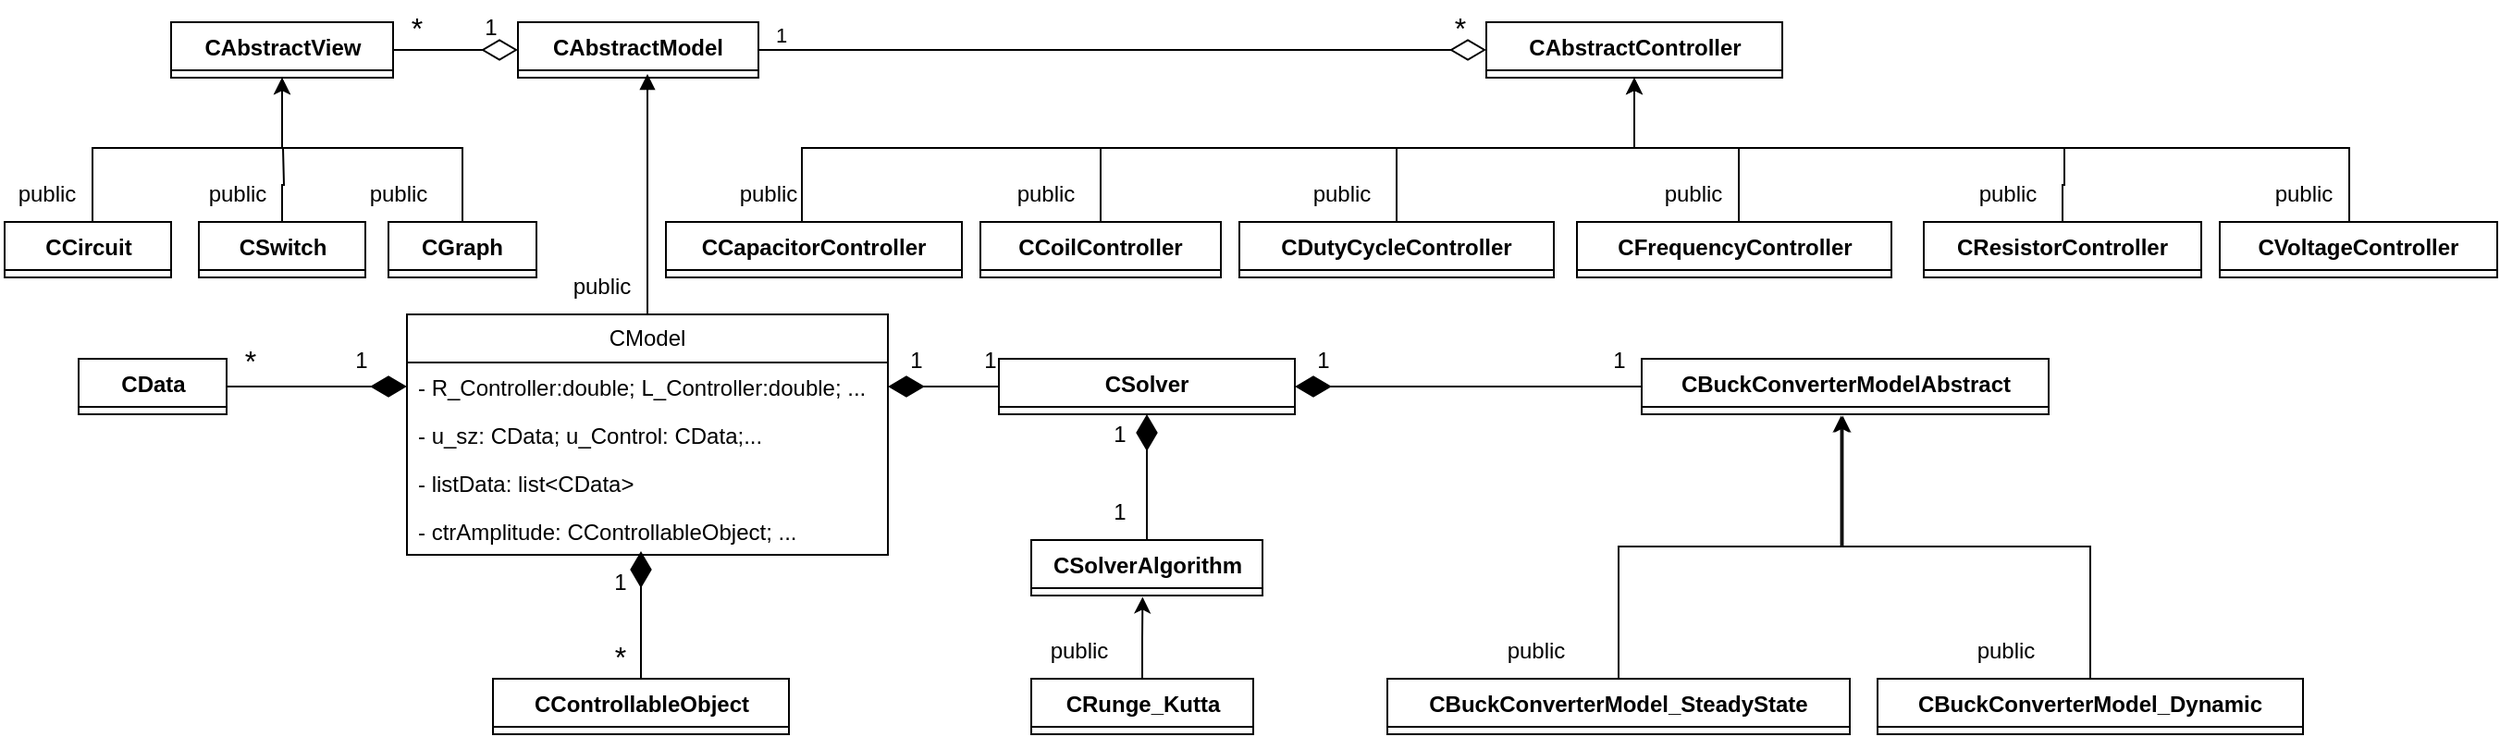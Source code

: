 <mxfile version="24.1.0" type="device">
  <diagram name="Seite-1" id="x7xaTLpDp9RIsgCEgzWm">
    <mxGraphModel dx="1863" dy="606" grid="1" gridSize="10" guides="1" tooltips="1" connect="1" arrows="1" fold="1" page="1" pageScale="1" pageWidth="827" pageHeight="1169" math="0" shadow="0">
      <root>
        <mxCell id="0" />
        <mxCell id="1" parent="0" />
        <mxCell id="cVY7poUVNcURtBA7xtOL-1" value="CAbstractController" style="swimlane;fontStyle=1;align=center;verticalAlign=top;childLayout=stackLayout;horizontal=1;startSize=26;horizontalStack=0;resizeParent=1;resizeParentMax=0;resizeLast=0;collapsible=1;marginBottom=0;whiteSpace=wrap;html=1;" parent="1" vertex="1" collapsed="1">
          <mxGeometry x="653.5" y="522" width="160" height="30" as="geometry">
            <mxRectangle x="850" y="498" width="160" height="86" as="alternateBounds" />
          </mxGeometry>
        </mxCell>
        <mxCell id="cVY7poUVNcURtBA7xtOL-2" value="#&amp;nbsp;" style="text;strokeColor=none;fillColor=none;align=left;verticalAlign=top;spacingLeft=4;spacingRight=4;overflow=hidden;rotatable=0;points=[[0,0.5],[1,0.5]];portConstraint=eastwest;whiteSpace=wrap;html=1;" parent="cVY7poUVNcURtBA7xtOL-1" vertex="1">
          <mxGeometry y="26" width="160" height="26" as="geometry" />
        </mxCell>
        <mxCell id="cVY7poUVNcURtBA7xtOL-3" value="" style="line;strokeWidth=1;fillColor=none;align=left;verticalAlign=middle;spacingTop=-1;spacingLeft=3;spacingRight=3;rotatable=0;labelPosition=right;points=[];portConstraint=eastwest;strokeColor=inherit;" parent="cVY7poUVNcURtBA7xtOL-1" vertex="1">
          <mxGeometry y="52" width="160" height="8" as="geometry" />
        </mxCell>
        <mxCell id="cVY7poUVNcURtBA7xtOL-4" value="+ method(type): type" style="text;strokeColor=none;fillColor=none;align=left;verticalAlign=top;spacingLeft=4;spacingRight=4;overflow=hidden;rotatable=0;points=[[0,0.5],[1,0.5]];portConstraint=eastwest;whiteSpace=wrap;html=1;" parent="cVY7poUVNcURtBA7xtOL-1" vertex="1">
          <mxGeometry y="60" width="160" height="26" as="geometry" />
        </mxCell>
        <mxCell id="cVY7poUVNcURtBA7xtOL-5" value="CAbstractModel" style="swimlane;fontStyle=1;align=center;verticalAlign=top;childLayout=stackLayout;horizontal=1;startSize=26;horizontalStack=0;resizeParent=1;resizeParentMax=0;resizeLast=0;collapsible=1;marginBottom=0;whiteSpace=wrap;html=1;" parent="1" vertex="1" collapsed="1">
          <mxGeometry x="130" y="522" width="130" height="30" as="geometry">
            <mxRectangle x="120" y="498" width="160" height="86" as="alternateBounds" />
          </mxGeometry>
        </mxCell>
        <mxCell id="cVY7poUVNcURtBA7xtOL-6" value="+ field: type" style="text;strokeColor=none;fillColor=none;align=left;verticalAlign=top;spacingLeft=4;spacingRight=4;overflow=hidden;rotatable=0;points=[[0,0.5],[1,0.5]];portConstraint=eastwest;whiteSpace=wrap;html=1;" parent="cVY7poUVNcURtBA7xtOL-5" vertex="1">
          <mxGeometry y="26" width="160" height="26" as="geometry" />
        </mxCell>
        <mxCell id="cVY7poUVNcURtBA7xtOL-7" value="" style="line;strokeWidth=1;fillColor=none;align=left;verticalAlign=middle;spacingTop=-1;spacingLeft=3;spacingRight=3;rotatable=0;labelPosition=right;points=[];portConstraint=eastwest;strokeColor=inherit;" parent="cVY7poUVNcURtBA7xtOL-5" vertex="1">
          <mxGeometry y="52" width="160" height="8" as="geometry" />
        </mxCell>
        <mxCell id="cVY7poUVNcURtBA7xtOL-8" value="+ method(type): type" style="text;strokeColor=none;fillColor=none;align=left;verticalAlign=top;spacingLeft=4;spacingRight=4;overflow=hidden;rotatable=0;points=[[0,0.5],[1,0.5]];portConstraint=eastwest;whiteSpace=wrap;html=1;" parent="cVY7poUVNcURtBA7xtOL-5" vertex="1">
          <mxGeometry y="60" width="160" height="26" as="geometry" />
        </mxCell>
        <mxCell id="cVY7poUVNcURtBA7xtOL-177" style="edgeStyle=orthogonalEdgeStyle;rounded=0;orthogonalLoop=1;jettySize=auto;html=1;entryX=0;entryY=0.5;entryDx=0;entryDy=0;endArrow=diamondThin;endFill=0;endSize=17;" parent="1" source="cVY7poUVNcURtBA7xtOL-9" target="cVY7poUVNcURtBA7xtOL-6" edge="1">
          <mxGeometry relative="1" as="geometry" />
        </mxCell>
        <mxCell id="cVY7poUVNcURtBA7xtOL-9" value="CAbstractView" style="swimlane;fontStyle=1;align=center;verticalAlign=top;childLayout=stackLayout;horizontal=1;startSize=26;horizontalStack=0;resizeParent=1;resizeParentMax=0;resizeLast=0;collapsible=1;marginBottom=0;whiteSpace=wrap;html=1;" parent="1" vertex="1" collapsed="1">
          <mxGeometry x="-57.5" y="522" width="120" height="30" as="geometry">
            <mxRectangle x="-373" y="480" width="160" height="298" as="alternateBounds" />
          </mxGeometry>
        </mxCell>
        <mxCell id="cVY7poUVNcURtBA7xtOL-10" value="# org: CPoint&lt;br&gt;# act: CPoint&lt;br&gt;# hotWidth: int&lt;br&gt;# hotHeight: int&lt;br&gt;# minPx: int&lt;br&gt;# maxPx: int&lt;br&gt;#&amp;nbsp;ptrModel&lt;br&gt;&lt;br&gt;" style="text;strokeColor=none;fillColor=none;align=left;verticalAlign=top;spacingLeft=4;spacingRight=4;overflow=hidden;rotatable=0;points=[[0,0.5],[1,0.5]];portConstraint=eastwest;whiteSpace=wrap;html=1;" parent="cVY7poUVNcURtBA7xtOL-9" vertex="1">
          <mxGeometry y="26" width="160" height="154" as="geometry" />
        </mxCell>
        <mxCell id="cVY7poUVNcURtBA7xtOL-11" value="" style="line;strokeWidth=1;fillColor=none;align=left;verticalAlign=middle;spacingTop=-1;spacingLeft=3;spacingRight=3;rotatable=0;labelPosition=right;points=[];portConstraint=eastwest;strokeColor=inherit;" parent="cVY7poUVNcURtBA7xtOL-9" vertex="1">
          <mxGeometry y="180" width="160" height="8" as="geometry" />
        </mxCell>
        <mxCell id="cVY7poUVNcURtBA7xtOL-12" value="+ method(type): type" style="text;strokeColor=none;fillColor=none;align=left;verticalAlign=top;spacingLeft=4;spacingRight=4;overflow=hidden;rotatable=0;points=[[0,0.5],[1,0.5]];portConstraint=eastwest;whiteSpace=wrap;html=1;" parent="cVY7poUVNcURtBA7xtOL-9" vertex="1">
          <mxGeometry y="188" width="160" height="110" as="geometry" />
        </mxCell>
        <mxCell id="cVY7poUVNcURtBA7xtOL-22" style="edgeStyle=orthogonalEdgeStyle;rounded=0;orthogonalLoop=1;jettySize=auto;html=1;entryX=0;entryY=0.5;entryDx=0;entryDy=0;endSize=17;endArrow=diamondThin;endFill=0;" parent="1" source="cVY7poUVNcURtBA7xtOL-6" target="cVY7poUVNcURtBA7xtOL-2" edge="1">
          <mxGeometry relative="1" as="geometry" />
        </mxCell>
        <mxCell id="cVY7poUVNcURtBA7xtOL-26" value="1" style="edgeLabel;html=1;align=center;verticalAlign=middle;resizable=0;points=[];" parent="1" vertex="1" connectable="0">
          <mxGeometry x="99.998" y="510" as="geometry">
            <mxPoint x="172" y="19" as="offset" />
          </mxGeometry>
        </mxCell>
        <mxCell id="cVY7poUVNcURtBA7xtOL-33" style="edgeStyle=orthogonalEdgeStyle;rounded=0;orthogonalLoop=1;jettySize=auto;html=1;endArrow=block;endFill=1;" parent="1" edge="1">
          <mxGeometry relative="1" as="geometry">
            <mxPoint x="200" y="680" as="sourcePoint" />
            <mxPoint x="200" y="550" as="targetPoint" />
          </mxGeometry>
        </mxCell>
        <mxCell id="cVY7poUVNcURtBA7xtOL-170" style="edgeStyle=orthogonalEdgeStyle;rounded=0;orthogonalLoop=1;jettySize=auto;html=1;entryX=0.5;entryY=1;entryDx=0;entryDy=0;" parent="1" source="cVY7poUVNcURtBA7xtOL-36" target="cVY7poUVNcURtBA7xtOL-1" edge="1">
          <mxGeometry relative="1" as="geometry">
            <Array as="points">
              <mxPoint x="283.5" y="590" />
              <mxPoint x="733.5" y="590" />
            </Array>
          </mxGeometry>
        </mxCell>
        <mxCell id="cVY7poUVNcURtBA7xtOL-36" value="CCapacitorController" style="swimlane;fontStyle=1;align=center;verticalAlign=top;childLayout=stackLayout;horizontal=1;startSize=26;horizontalStack=0;resizeParent=1;resizeParentMax=0;resizeLast=0;collapsible=1;marginBottom=0;whiteSpace=wrap;html=1;" parent="1" vertex="1" collapsed="1">
          <mxGeometry x="210" y="630" width="160" height="30" as="geometry">
            <mxRectangle x="390" y="1071" width="160" height="86" as="alternateBounds" />
          </mxGeometry>
        </mxCell>
        <mxCell id="cVY7poUVNcURtBA7xtOL-37" value="+ field: type" style="text;strokeColor=none;fillColor=none;align=left;verticalAlign=top;spacingLeft=4;spacingRight=4;overflow=hidden;rotatable=0;points=[[0,0.5],[1,0.5]];portConstraint=eastwest;whiteSpace=wrap;html=1;" parent="cVY7poUVNcURtBA7xtOL-36" vertex="1">
          <mxGeometry y="26" width="160" height="26" as="geometry" />
        </mxCell>
        <mxCell id="cVY7poUVNcURtBA7xtOL-38" value="" style="line;strokeWidth=1;fillColor=none;align=left;verticalAlign=middle;spacingTop=-1;spacingLeft=3;spacingRight=3;rotatable=0;labelPosition=right;points=[];portConstraint=eastwest;strokeColor=inherit;" parent="cVY7poUVNcURtBA7xtOL-36" vertex="1">
          <mxGeometry y="52" width="160" height="8" as="geometry" />
        </mxCell>
        <mxCell id="cVY7poUVNcURtBA7xtOL-39" value="+ method(type): type" style="text;strokeColor=none;fillColor=none;align=left;verticalAlign=top;spacingLeft=4;spacingRight=4;overflow=hidden;rotatable=0;points=[[0,0.5],[1,0.5]];portConstraint=eastwest;whiteSpace=wrap;html=1;" parent="cVY7poUVNcURtBA7xtOL-36" vertex="1">
          <mxGeometry y="60" width="160" height="26" as="geometry" />
        </mxCell>
        <mxCell id="cVY7poUVNcURtBA7xtOL-176" style="edgeStyle=orthogonalEdgeStyle;rounded=0;orthogonalLoop=1;jettySize=auto;html=1;endArrow=none;endFill=0;" parent="1" source="cVY7poUVNcURtBA7xtOL-41" edge="1">
          <mxGeometry relative="1" as="geometry">
            <mxPoint x="445" y="590" as="targetPoint" />
          </mxGeometry>
        </mxCell>
        <mxCell id="cVY7poUVNcURtBA7xtOL-41" value="CCoilController" style="swimlane;fontStyle=1;align=center;verticalAlign=top;childLayout=stackLayout;horizontal=1;startSize=26;horizontalStack=0;resizeParent=1;resizeParentMax=0;resizeLast=0;collapsible=1;marginBottom=0;whiteSpace=wrap;html=1;" parent="1" vertex="1" collapsed="1">
          <mxGeometry x="380" y="630" width="130" height="30" as="geometry">
            <mxRectangle x="570" y="1071" width="160" height="86" as="alternateBounds" />
          </mxGeometry>
        </mxCell>
        <mxCell id="cVY7poUVNcURtBA7xtOL-42" value="+ field: type" style="text;strokeColor=none;fillColor=none;align=left;verticalAlign=top;spacingLeft=4;spacingRight=4;overflow=hidden;rotatable=0;points=[[0,0.5],[1,0.5]];portConstraint=eastwest;whiteSpace=wrap;html=1;" parent="cVY7poUVNcURtBA7xtOL-41" vertex="1">
          <mxGeometry y="26" width="160" height="26" as="geometry" />
        </mxCell>
        <mxCell id="cVY7poUVNcURtBA7xtOL-43" value="" style="line;strokeWidth=1;fillColor=none;align=left;verticalAlign=middle;spacingTop=-1;spacingLeft=3;spacingRight=3;rotatable=0;labelPosition=right;points=[];portConstraint=eastwest;strokeColor=inherit;" parent="cVY7poUVNcURtBA7xtOL-41" vertex="1">
          <mxGeometry y="52" width="160" height="8" as="geometry" />
        </mxCell>
        <mxCell id="cVY7poUVNcURtBA7xtOL-44" value="+ method(type): type" style="text;strokeColor=none;fillColor=none;align=left;verticalAlign=top;spacingLeft=4;spacingRight=4;overflow=hidden;rotatable=0;points=[[0,0.5],[1,0.5]];portConstraint=eastwest;whiteSpace=wrap;html=1;" parent="cVY7poUVNcURtBA7xtOL-41" vertex="1">
          <mxGeometry y="60" width="160" height="26" as="geometry" />
        </mxCell>
        <mxCell id="cVY7poUVNcURtBA7xtOL-175" style="edgeStyle=orthogonalEdgeStyle;rounded=0;orthogonalLoop=1;jettySize=auto;html=1;endArrow=none;endFill=0;" parent="1" source="cVY7poUVNcURtBA7xtOL-45" edge="1">
          <mxGeometry relative="1" as="geometry">
            <mxPoint x="600" y="590" as="targetPoint" />
            <Array as="points">
              <mxPoint x="605" y="590" />
            </Array>
          </mxGeometry>
        </mxCell>
        <mxCell id="cVY7poUVNcURtBA7xtOL-45" value="CDutyCycleController" style="swimlane;fontStyle=1;align=center;verticalAlign=top;childLayout=stackLayout;horizontal=1;startSize=26;horizontalStack=0;resizeParent=1;resizeParentMax=0;resizeLast=0;collapsible=1;marginBottom=0;whiteSpace=wrap;html=1;" parent="1" vertex="1" collapsed="1">
          <mxGeometry x="520" y="630" width="170" height="30" as="geometry">
            <mxRectangle x="760" y="1071" width="160" height="86" as="alternateBounds" />
          </mxGeometry>
        </mxCell>
        <mxCell id="cVY7poUVNcURtBA7xtOL-46" value="+ field: type" style="text;strokeColor=none;fillColor=none;align=left;verticalAlign=top;spacingLeft=4;spacingRight=4;overflow=hidden;rotatable=0;points=[[0,0.5],[1,0.5]];portConstraint=eastwest;whiteSpace=wrap;html=1;" parent="cVY7poUVNcURtBA7xtOL-45" vertex="1">
          <mxGeometry y="26" width="160" height="26" as="geometry" />
        </mxCell>
        <mxCell id="cVY7poUVNcURtBA7xtOL-47" value="" style="line;strokeWidth=1;fillColor=none;align=left;verticalAlign=middle;spacingTop=-1;spacingLeft=3;spacingRight=3;rotatable=0;labelPosition=right;points=[];portConstraint=eastwest;strokeColor=inherit;" parent="cVY7poUVNcURtBA7xtOL-45" vertex="1">
          <mxGeometry y="52" width="160" height="8" as="geometry" />
        </mxCell>
        <mxCell id="cVY7poUVNcURtBA7xtOL-48" value="+ method(type): type" style="text;strokeColor=none;fillColor=none;align=left;verticalAlign=top;spacingLeft=4;spacingRight=4;overflow=hidden;rotatable=0;points=[[0,0.5],[1,0.5]];portConstraint=eastwest;whiteSpace=wrap;html=1;" parent="cVY7poUVNcURtBA7xtOL-45" vertex="1">
          <mxGeometry y="60" width="160" height="26" as="geometry" />
        </mxCell>
        <mxCell id="cVY7poUVNcURtBA7xtOL-174" style="edgeStyle=orthogonalEdgeStyle;rounded=0;orthogonalLoop=1;jettySize=auto;html=1;endArrow=none;endFill=0;" parent="1" source="cVY7poUVNcURtBA7xtOL-49" edge="1">
          <mxGeometry relative="1" as="geometry">
            <mxPoint x="788" y="590" as="targetPoint" />
            <Array as="points">
              <mxPoint x="790" y="590" />
            </Array>
          </mxGeometry>
        </mxCell>
        <mxCell id="cVY7poUVNcURtBA7xtOL-49" value="CFrequencyController" style="swimlane;fontStyle=1;align=center;verticalAlign=top;childLayout=stackLayout;horizontal=1;startSize=26;horizontalStack=0;resizeParent=1;resizeParentMax=0;resizeLast=0;collapsible=1;marginBottom=0;whiteSpace=wrap;html=1;" parent="1" vertex="1" collapsed="1">
          <mxGeometry x="702.5" y="630" width="170" height="30" as="geometry">
            <mxRectangle x="940" y="1071" width="160" height="86" as="alternateBounds" />
          </mxGeometry>
        </mxCell>
        <mxCell id="cVY7poUVNcURtBA7xtOL-50" value="+ field: type" style="text;strokeColor=none;fillColor=none;align=left;verticalAlign=top;spacingLeft=4;spacingRight=4;overflow=hidden;rotatable=0;points=[[0,0.5],[1,0.5]];portConstraint=eastwest;whiteSpace=wrap;html=1;" parent="cVY7poUVNcURtBA7xtOL-49" vertex="1">
          <mxGeometry y="26" width="160" height="26" as="geometry" />
        </mxCell>
        <mxCell id="cVY7poUVNcURtBA7xtOL-51" value="" style="line;strokeWidth=1;fillColor=none;align=left;verticalAlign=middle;spacingTop=-1;spacingLeft=3;spacingRight=3;rotatable=0;labelPosition=right;points=[];portConstraint=eastwest;strokeColor=inherit;" parent="cVY7poUVNcURtBA7xtOL-49" vertex="1">
          <mxGeometry y="52" width="160" height="8" as="geometry" />
        </mxCell>
        <mxCell id="cVY7poUVNcURtBA7xtOL-52" value="+ method(type): type" style="text;strokeColor=none;fillColor=none;align=left;verticalAlign=top;spacingLeft=4;spacingRight=4;overflow=hidden;rotatable=0;points=[[0,0.5],[1,0.5]];portConstraint=eastwest;whiteSpace=wrap;html=1;" parent="cVY7poUVNcURtBA7xtOL-49" vertex="1">
          <mxGeometry y="60" width="160" height="26" as="geometry" />
        </mxCell>
        <mxCell id="cVY7poUVNcURtBA7xtOL-173" style="edgeStyle=orthogonalEdgeStyle;rounded=0;orthogonalLoop=1;jettySize=auto;html=1;endArrow=none;endFill=0;" parent="1" source="cVY7poUVNcURtBA7xtOL-53" edge="1">
          <mxGeometry relative="1" as="geometry">
            <mxPoint x="965" y="590" as="targetPoint" />
            <Array as="points">
              <mxPoint x="965" y="610" />
              <mxPoint x="966" y="610" />
              <mxPoint x="966" y="590" />
            </Array>
          </mxGeometry>
        </mxCell>
        <mxCell id="cVY7poUVNcURtBA7xtOL-53" value="CResistorController" style="swimlane;fontStyle=1;align=center;verticalAlign=top;childLayout=stackLayout;horizontal=1;startSize=26;horizontalStack=0;resizeParent=1;resizeParentMax=0;resizeLast=0;collapsible=1;marginBottom=0;whiteSpace=wrap;html=1;" parent="1" vertex="1" collapsed="1">
          <mxGeometry x="890" y="630" width="150" height="30" as="geometry">
            <mxRectangle x="1120" y="1071" width="160" height="86" as="alternateBounds" />
          </mxGeometry>
        </mxCell>
        <mxCell id="cVY7poUVNcURtBA7xtOL-54" value="+ field: type" style="text;strokeColor=none;fillColor=none;align=left;verticalAlign=top;spacingLeft=4;spacingRight=4;overflow=hidden;rotatable=0;points=[[0,0.5],[1,0.5]];portConstraint=eastwest;whiteSpace=wrap;html=1;" parent="cVY7poUVNcURtBA7xtOL-53" vertex="1">
          <mxGeometry y="26" width="160" height="26" as="geometry" />
        </mxCell>
        <mxCell id="cVY7poUVNcURtBA7xtOL-55" value="" style="line;strokeWidth=1;fillColor=none;align=left;verticalAlign=middle;spacingTop=-1;spacingLeft=3;spacingRight=3;rotatable=0;labelPosition=right;points=[];portConstraint=eastwest;strokeColor=inherit;" parent="cVY7poUVNcURtBA7xtOL-53" vertex="1">
          <mxGeometry y="52" width="160" height="8" as="geometry" />
        </mxCell>
        <mxCell id="cVY7poUVNcURtBA7xtOL-56" value="+ method(type): type" style="text;strokeColor=none;fillColor=none;align=left;verticalAlign=top;spacingLeft=4;spacingRight=4;overflow=hidden;rotatable=0;points=[[0,0.5],[1,0.5]];portConstraint=eastwest;whiteSpace=wrap;html=1;" parent="cVY7poUVNcURtBA7xtOL-53" vertex="1">
          <mxGeometry y="60" width="160" height="26" as="geometry" />
        </mxCell>
        <mxCell id="cVY7poUVNcURtBA7xtOL-171" style="edgeStyle=orthogonalEdgeStyle;rounded=0;orthogonalLoop=1;jettySize=auto;html=1;" parent="1" source="cVY7poUVNcURtBA7xtOL-57" edge="1">
          <mxGeometry relative="1" as="geometry">
            <mxPoint x="733.5" y="552" as="targetPoint" />
            <Array as="points">
              <mxPoint x="1120" y="590" />
              <mxPoint x="734" y="590" />
            </Array>
          </mxGeometry>
        </mxCell>
        <mxCell id="cVY7poUVNcURtBA7xtOL-57" value="CVoltageController" style="swimlane;fontStyle=1;align=center;verticalAlign=top;childLayout=stackLayout;horizontal=1;startSize=26;horizontalStack=0;resizeParent=1;resizeParentMax=0;resizeLast=0;collapsible=1;marginBottom=0;whiteSpace=wrap;html=1;" parent="1" vertex="1" collapsed="1">
          <mxGeometry x="1050" y="630" width="150" height="30" as="geometry">
            <mxRectangle x="1300" y="1071" width="160" height="86" as="alternateBounds" />
          </mxGeometry>
        </mxCell>
        <mxCell id="cVY7poUVNcURtBA7xtOL-58" value="+ field: type" style="text;strokeColor=none;fillColor=none;align=left;verticalAlign=top;spacingLeft=4;spacingRight=4;overflow=hidden;rotatable=0;points=[[0,0.5],[1,0.5]];portConstraint=eastwest;whiteSpace=wrap;html=1;" parent="cVY7poUVNcURtBA7xtOL-57" vertex="1">
          <mxGeometry y="26" width="160" height="26" as="geometry" />
        </mxCell>
        <mxCell id="cVY7poUVNcURtBA7xtOL-59" value="" style="line;strokeWidth=1;fillColor=none;align=left;verticalAlign=middle;spacingTop=-1;spacingLeft=3;spacingRight=3;rotatable=0;labelPosition=right;points=[];portConstraint=eastwest;strokeColor=inherit;" parent="cVY7poUVNcURtBA7xtOL-57" vertex="1">
          <mxGeometry y="52" width="160" height="8" as="geometry" />
        </mxCell>
        <mxCell id="cVY7poUVNcURtBA7xtOL-60" value="+ method(type): type" style="text;strokeColor=none;fillColor=none;align=left;verticalAlign=top;spacingLeft=4;spacingRight=4;overflow=hidden;rotatable=0;points=[[0,0.5],[1,0.5]];portConstraint=eastwest;whiteSpace=wrap;html=1;" parent="cVY7poUVNcURtBA7xtOL-57" vertex="1">
          <mxGeometry y="60" width="160" height="26" as="geometry" />
        </mxCell>
        <mxCell id="cVY7poUVNcURtBA7xtOL-186" style="edgeStyle=orthogonalEdgeStyle;rounded=0;orthogonalLoop=1;jettySize=auto;html=1;endArrow=diamondThin;endFill=1;endSize=17;" parent="1" source="cVY7poUVNcURtBA7xtOL-74" edge="1">
          <mxGeometry relative="1" as="geometry">
            <mxPoint x="196.5" y="808" as="targetPoint" />
          </mxGeometry>
        </mxCell>
        <mxCell id="cVY7poUVNcURtBA7xtOL-74" value="CControllableObject" style="swimlane;fontStyle=1;align=center;verticalAlign=top;childLayout=stackLayout;horizontal=1;startSize=26;horizontalStack=0;resizeParent=1;resizeParentMax=0;resizeLast=0;collapsible=1;marginBottom=0;whiteSpace=wrap;html=1;" parent="1" vertex="1" collapsed="1">
          <mxGeometry x="116.5" y="877" width="160" height="30" as="geometry">
            <mxRectangle x="380" y="760" width="160" height="86" as="alternateBounds" />
          </mxGeometry>
        </mxCell>
        <mxCell id="cVY7poUVNcURtBA7xtOL-75" value="+ field: type" style="text;strokeColor=none;fillColor=none;align=left;verticalAlign=top;spacingLeft=4;spacingRight=4;overflow=hidden;rotatable=0;points=[[0,0.5],[1,0.5]];portConstraint=eastwest;whiteSpace=wrap;html=1;" parent="cVY7poUVNcURtBA7xtOL-74" vertex="1">
          <mxGeometry y="26" width="160" height="26" as="geometry" />
        </mxCell>
        <mxCell id="cVY7poUVNcURtBA7xtOL-76" value="" style="line;strokeWidth=1;fillColor=none;align=left;verticalAlign=middle;spacingTop=-1;spacingLeft=3;spacingRight=3;rotatable=0;labelPosition=right;points=[];portConstraint=eastwest;strokeColor=inherit;" parent="cVY7poUVNcURtBA7xtOL-74" vertex="1">
          <mxGeometry y="52" width="160" height="8" as="geometry" />
        </mxCell>
        <mxCell id="cVY7poUVNcURtBA7xtOL-77" value="+ method(type): type" style="text;strokeColor=none;fillColor=none;align=left;verticalAlign=top;spacingLeft=4;spacingRight=4;overflow=hidden;rotatable=0;points=[[0,0.5],[1,0.5]];portConstraint=eastwest;whiteSpace=wrap;html=1;" parent="cVY7poUVNcURtBA7xtOL-74" vertex="1">
          <mxGeometry y="60" width="160" height="26" as="geometry" />
        </mxCell>
        <mxCell id="cVY7poUVNcURtBA7xtOL-83" value="1" style="text;html=1;align=center;verticalAlign=middle;resizable=0;points=[];autosize=1;strokeColor=none;fillColor=none;" parent="1" vertex="1">
          <mxGeometry x="370" y="690" width="30" height="30" as="geometry" />
        </mxCell>
        <mxCell id="cVY7poUVNcURtBA7xtOL-86" value="public" style="text;html=1;align=center;verticalAlign=middle;resizable=0;points=[];autosize=1;strokeColor=none;fillColor=none;" parent="1" vertex="1">
          <mxGeometry x="1070" y="600" width="50" height="30" as="geometry" />
        </mxCell>
        <mxCell id="cVY7poUVNcURtBA7xtOL-88" value="public" style="text;html=1;align=center;verticalAlign=middle;resizable=0;points=[];autosize=1;strokeColor=none;fillColor=none;" parent="1" vertex="1">
          <mxGeometry x="240" y="600" width="50" height="30" as="geometry" />
        </mxCell>
        <mxCell id="cVY7poUVNcURtBA7xtOL-89" value="public" style="text;html=1;align=center;verticalAlign=middle;resizable=0;points=[];autosize=1;strokeColor=none;fillColor=none;" parent="1" vertex="1">
          <mxGeometry x="390" y="600" width="50" height="30" as="geometry" />
        </mxCell>
        <mxCell id="cVY7poUVNcURtBA7xtOL-90" value="public" style="text;html=1;align=center;verticalAlign=middle;resizable=0;points=[];autosize=1;strokeColor=none;fillColor=none;" parent="1" vertex="1">
          <mxGeometry x="550" y="600" width="50" height="30" as="geometry" />
        </mxCell>
        <mxCell id="cVY7poUVNcURtBA7xtOL-91" value="public" style="text;html=1;align=center;verticalAlign=middle;resizable=0;points=[];autosize=1;strokeColor=none;fillColor=none;" parent="1" vertex="1">
          <mxGeometry x="740" y="600" width="50" height="30" as="geometry" />
        </mxCell>
        <mxCell id="cVY7poUVNcURtBA7xtOL-93" value="public" style="text;html=1;align=center;verticalAlign=middle;resizable=0;points=[];autosize=1;strokeColor=none;fillColor=none;" parent="1" vertex="1">
          <mxGeometry x="910" y="600" width="50" height="30" as="geometry" />
        </mxCell>
        <mxCell id="cVY7poUVNcURtBA7xtOL-94" value="CData" style="swimlane;fontStyle=1;align=center;verticalAlign=top;childLayout=stackLayout;horizontal=1;startSize=26;horizontalStack=0;resizeParent=1;resizeParentMax=0;resizeLast=0;collapsible=1;marginBottom=0;whiteSpace=wrap;html=1;" parent="1" vertex="1" collapsed="1">
          <mxGeometry x="-107.5" y="704" width="80" height="30" as="geometry">
            <mxRectangle x="-140" y="760" width="160" height="86" as="alternateBounds" />
          </mxGeometry>
        </mxCell>
        <mxCell id="cVY7poUVNcURtBA7xtOL-95" value="+ field: type" style="text;strokeColor=none;fillColor=none;align=left;verticalAlign=top;spacingLeft=4;spacingRight=4;overflow=hidden;rotatable=0;points=[[0,0.5],[1,0.5]];portConstraint=eastwest;whiteSpace=wrap;html=1;" parent="cVY7poUVNcURtBA7xtOL-94" vertex="1">
          <mxGeometry y="26" width="160" height="26" as="geometry" />
        </mxCell>
        <mxCell id="cVY7poUVNcURtBA7xtOL-96" value="" style="line;strokeWidth=1;fillColor=none;align=left;verticalAlign=middle;spacingTop=-1;spacingLeft=3;spacingRight=3;rotatable=0;labelPosition=right;points=[];portConstraint=eastwest;strokeColor=inherit;" parent="cVY7poUVNcURtBA7xtOL-94" vertex="1">
          <mxGeometry y="52" width="160" height="8" as="geometry" />
        </mxCell>
        <mxCell id="cVY7poUVNcURtBA7xtOL-97" value="+ method(type): type" style="text;strokeColor=none;fillColor=none;align=left;verticalAlign=top;spacingLeft=4;spacingRight=4;overflow=hidden;rotatable=0;points=[[0,0.5],[1,0.5]];portConstraint=eastwest;whiteSpace=wrap;html=1;" parent="cVY7poUVNcURtBA7xtOL-94" vertex="1">
          <mxGeometry y="60" width="160" height="26" as="geometry" />
        </mxCell>
        <mxCell id="cVY7poUVNcURtBA7xtOL-98" style="edgeStyle=orthogonalEdgeStyle;rounded=0;orthogonalLoop=1;jettySize=auto;html=1;endArrow=diamondThin;endFill=1;endSize=17;" parent="1" source="cVY7poUVNcURtBA7xtOL-95" edge="1">
          <mxGeometry relative="1" as="geometry">
            <mxPoint x="70" y="719" as="targetPoint" />
          </mxGeometry>
        </mxCell>
        <mxCell id="cVY7poUVNcURtBA7xtOL-179" style="edgeStyle=orthogonalEdgeStyle;rounded=0;orthogonalLoop=1;jettySize=auto;html=1;entryX=0.5;entryY=1;entryDx=0;entryDy=0;" parent="1" source="cVY7poUVNcURtBA7xtOL-99" target="cVY7poUVNcURtBA7xtOL-9" edge="1">
          <mxGeometry relative="1" as="geometry">
            <Array as="points">
              <mxPoint x="-100" y="590" />
              <mxPoint x="3" y="590" />
            </Array>
          </mxGeometry>
        </mxCell>
        <mxCell id="cVY7poUVNcURtBA7xtOL-99" value="CCircuit" style="swimlane;fontStyle=1;align=center;verticalAlign=top;childLayout=stackLayout;horizontal=1;startSize=26;horizontalStack=0;resizeParent=1;resizeParentMax=0;resizeLast=0;collapsible=1;marginBottom=0;whiteSpace=wrap;html=1;" parent="1" vertex="1" collapsed="1">
          <mxGeometry x="-147.5" y="630" width="90" height="30" as="geometry">
            <mxRectangle x="-550" y="1008" width="160" height="86" as="alternateBounds" />
          </mxGeometry>
        </mxCell>
        <mxCell id="cVY7poUVNcURtBA7xtOL-100" value="+ field: type" style="text;strokeColor=none;fillColor=none;align=left;verticalAlign=top;spacingLeft=4;spacingRight=4;overflow=hidden;rotatable=0;points=[[0,0.5],[1,0.5]];portConstraint=eastwest;whiteSpace=wrap;html=1;" parent="cVY7poUVNcURtBA7xtOL-99" vertex="1">
          <mxGeometry y="26" width="160" height="26" as="geometry" />
        </mxCell>
        <mxCell id="cVY7poUVNcURtBA7xtOL-101" value="" style="line;strokeWidth=1;fillColor=none;align=left;verticalAlign=middle;spacingTop=-1;spacingLeft=3;spacingRight=3;rotatable=0;labelPosition=right;points=[];portConstraint=eastwest;strokeColor=inherit;" parent="cVY7poUVNcURtBA7xtOL-99" vertex="1">
          <mxGeometry y="52" width="160" height="8" as="geometry" />
        </mxCell>
        <mxCell id="cVY7poUVNcURtBA7xtOL-102" value="+ method(type): type" style="text;strokeColor=none;fillColor=none;align=left;verticalAlign=top;spacingLeft=4;spacingRight=4;overflow=hidden;rotatable=0;points=[[0,0.5],[1,0.5]];portConstraint=eastwest;whiteSpace=wrap;html=1;" parent="cVY7poUVNcURtBA7xtOL-99" vertex="1">
          <mxGeometry y="60" width="160" height="26" as="geometry" />
        </mxCell>
        <mxCell id="cVY7poUVNcURtBA7xtOL-182" style="edgeStyle=orthogonalEdgeStyle;rounded=0;orthogonalLoop=1;jettySize=auto;html=1;endArrow=none;endFill=0;" parent="1" source="cVY7poUVNcURtBA7xtOL-103" edge="1">
          <mxGeometry relative="1" as="geometry">
            <mxPoint x="3" y="590" as="targetPoint" />
          </mxGeometry>
        </mxCell>
        <mxCell id="cVY7poUVNcURtBA7xtOL-103" value="CSwitch" style="swimlane;fontStyle=1;align=center;verticalAlign=top;childLayout=stackLayout;horizontal=1;startSize=26;horizontalStack=0;resizeParent=1;resizeParentMax=0;resizeLast=0;collapsible=1;marginBottom=0;whiteSpace=wrap;html=1;" parent="1" vertex="1" collapsed="1">
          <mxGeometry x="-42.5" y="630" width="90" height="30" as="geometry">
            <mxRectangle x="-370" y="1008" width="160" height="86" as="alternateBounds" />
          </mxGeometry>
        </mxCell>
        <mxCell id="cVY7poUVNcURtBA7xtOL-104" value="+ field: type" style="text;strokeColor=none;fillColor=none;align=left;verticalAlign=top;spacingLeft=4;spacingRight=4;overflow=hidden;rotatable=0;points=[[0,0.5],[1,0.5]];portConstraint=eastwest;whiteSpace=wrap;html=1;" parent="cVY7poUVNcURtBA7xtOL-103" vertex="1">
          <mxGeometry y="26" width="160" height="26" as="geometry" />
        </mxCell>
        <mxCell id="cVY7poUVNcURtBA7xtOL-105" value="" style="line;strokeWidth=1;fillColor=none;align=left;verticalAlign=middle;spacingTop=-1;spacingLeft=3;spacingRight=3;rotatable=0;labelPosition=right;points=[];portConstraint=eastwest;strokeColor=inherit;" parent="cVY7poUVNcURtBA7xtOL-103" vertex="1">
          <mxGeometry y="52" width="160" height="8" as="geometry" />
        </mxCell>
        <mxCell id="cVY7poUVNcURtBA7xtOL-106" value="+ method(type): type" style="text;strokeColor=none;fillColor=none;align=left;verticalAlign=top;spacingLeft=4;spacingRight=4;overflow=hidden;rotatable=0;points=[[0,0.5],[1,0.5]];portConstraint=eastwest;whiteSpace=wrap;html=1;" parent="cVY7poUVNcURtBA7xtOL-103" vertex="1">
          <mxGeometry y="60" width="160" height="26" as="geometry" />
        </mxCell>
        <mxCell id="cVY7poUVNcURtBA7xtOL-107" value="CGraph" style="swimlane;fontStyle=1;align=center;verticalAlign=top;childLayout=stackLayout;horizontal=1;startSize=26;horizontalStack=0;resizeParent=1;resizeParentMax=0;resizeLast=0;collapsible=1;marginBottom=0;whiteSpace=wrap;html=1;" parent="1" vertex="1" collapsed="1">
          <mxGeometry x="60" y="630" width="80" height="30" as="geometry">
            <mxRectangle x="-190" y="1008" width="160" height="86" as="alternateBounds" />
          </mxGeometry>
        </mxCell>
        <mxCell id="cVY7poUVNcURtBA7xtOL-108" value="+ field: type" style="text;strokeColor=none;fillColor=none;align=left;verticalAlign=top;spacingLeft=4;spacingRight=4;overflow=hidden;rotatable=0;points=[[0,0.5],[1,0.5]];portConstraint=eastwest;whiteSpace=wrap;html=1;" parent="cVY7poUVNcURtBA7xtOL-107" vertex="1">
          <mxGeometry y="26" width="160" height="26" as="geometry" />
        </mxCell>
        <mxCell id="cVY7poUVNcURtBA7xtOL-109" value="" style="line;strokeWidth=1;fillColor=none;align=left;verticalAlign=middle;spacingTop=-1;spacingLeft=3;spacingRight=3;rotatable=0;labelPosition=right;points=[];portConstraint=eastwest;strokeColor=inherit;" parent="cVY7poUVNcURtBA7xtOL-107" vertex="1">
          <mxGeometry y="52" width="160" height="8" as="geometry" />
        </mxCell>
        <mxCell id="cVY7poUVNcURtBA7xtOL-110" value="+ method(type): type" style="text;strokeColor=none;fillColor=none;align=left;verticalAlign=top;spacingLeft=4;spacingRight=4;overflow=hidden;rotatable=0;points=[[0,0.5],[1,0.5]];portConstraint=eastwest;whiteSpace=wrap;html=1;" parent="cVY7poUVNcURtBA7xtOL-107" vertex="1">
          <mxGeometry y="60" width="160" height="26" as="geometry" />
        </mxCell>
        <mxCell id="cVY7poUVNcURtBA7xtOL-117" value="public" style="text;html=1;align=center;verticalAlign=middle;resizable=0;points=[];autosize=1;strokeColor=none;fillColor=none;" parent="1" vertex="1">
          <mxGeometry x="-150" y="600" width="50" height="30" as="geometry" />
        </mxCell>
        <mxCell id="cVY7poUVNcURtBA7xtOL-118" value="public" style="text;html=1;align=center;verticalAlign=middle;resizable=0;points=[];autosize=1;strokeColor=none;fillColor=none;" parent="1" vertex="1">
          <mxGeometry x="-47.5" y="600" width="50" height="30" as="geometry" />
        </mxCell>
        <mxCell id="cVY7poUVNcURtBA7xtOL-119" value="public" style="text;html=1;align=center;verticalAlign=middle;resizable=0;points=[];autosize=1;strokeColor=none;fillColor=none;rotation=0;" parent="1" vertex="1">
          <mxGeometry x="40" y="600" width="50" height="30" as="geometry" />
        </mxCell>
        <mxCell id="cVY7poUVNcURtBA7xtOL-121" value="1" style="text;html=1;align=center;verticalAlign=middle;resizable=0;points=[];autosize=1;strokeColor=none;fillColor=none;" parent="1" vertex="1">
          <mxGeometry x="30" y="690" width="30" height="30" as="geometry" />
        </mxCell>
        <mxCell id="cVY7poUVNcURtBA7xtOL-122" value="&lt;font style=&quot;font-size: 16px;&quot;&gt;*&lt;/font&gt;" style="text;html=1;align=center;verticalAlign=middle;resizable=0;points=[];autosize=1;strokeColor=none;fillColor=none;strokeWidth=12;" parent="1" vertex="1">
          <mxGeometry x="-30" y="690" width="30" height="30" as="geometry" />
        </mxCell>
        <mxCell id="cVY7poUVNcURtBA7xtOL-198" style="edgeStyle=orthogonalEdgeStyle;rounded=0;orthogonalLoop=1;jettySize=auto;html=1;entryX=1;entryY=0.5;entryDx=0;entryDy=0;endArrow=diamondThin;endFill=1;endSize=17;" parent="1" source="cVY7poUVNcURtBA7xtOL-123" target="cVY7poUVNcURtBA7xtOL-193" edge="1">
          <mxGeometry relative="1" as="geometry" />
        </mxCell>
        <mxCell id="cVY7poUVNcURtBA7xtOL-123" value="CBuckConverterModelAbstract" style="swimlane;fontStyle=1;align=center;verticalAlign=top;childLayout=stackLayout;horizontal=1;startSize=26;horizontalStack=0;resizeParent=1;resizeParentMax=0;resizeLast=0;collapsible=1;marginBottom=0;whiteSpace=wrap;html=1;" parent="1" vertex="1" collapsed="1">
          <mxGeometry x="737.5" y="704" width="220" height="30" as="geometry">
            <mxRectangle x="100" y="1280" width="210" height="86" as="alternateBounds" />
          </mxGeometry>
        </mxCell>
        <mxCell id="cVY7poUVNcURtBA7xtOL-124" value="+ field: type" style="text;strokeColor=none;fillColor=none;align=left;verticalAlign=top;spacingLeft=4;spacingRight=4;overflow=hidden;rotatable=0;points=[[0,0.5],[1,0.5]];portConstraint=eastwest;whiteSpace=wrap;html=1;" parent="cVY7poUVNcURtBA7xtOL-123" vertex="1">
          <mxGeometry y="26" width="210" height="26" as="geometry" />
        </mxCell>
        <mxCell id="cVY7poUVNcURtBA7xtOL-125" value="" style="line;strokeWidth=1;fillColor=none;align=left;verticalAlign=middle;spacingTop=-1;spacingLeft=3;spacingRight=3;rotatable=0;labelPosition=right;points=[];portConstraint=eastwest;strokeColor=inherit;" parent="cVY7poUVNcURtBA7xtOL-123" vertex="1">
          <mxGeometry y="52" width="210" height="8" as="geometry" />
        </mxCell>
        <mxCell id="cVY7poUVNcURtBA7xtOL-126" value="+ method(type): type" style="text;strokeColor=none;fillColor=none;align=left;verticalAlign=top;spacingLeft=4;spacingRight=4;overflow=hidden;rotatable=0;points=[[0,0.5],[1,0.5]];portConstraint=eastwest;whiteSpace=wrap;html=1;" parent="cVY7poUVNcURtBA7xtOL-123" vertex="1">
          <mxGeometry y="60" width="210" height="26" as="geometry" />
        </mxCell>
        <mxCell id="cVY7poUVNcURtBA7xtOL-127" value="CBuckConverterModel_SteadyState" style="swimlane;fontStyle=1;align=center;verticalAlign=top;childLayout=stackLayout;horizontal=1;startSize=26;horizontalStack=0;resizeParent=1;resizeParentMax=0;resizeLast=0;collapsible=1;marginBottom=0;whiteSpace=wrap;html=1;" parent="1" vertex="1" collapsed="1">
          <mxGeometry x="600" y="877" width="250" height="30" as="geometry">
            <mxRectangle x="-42.5" y="1483" width="220" height="86" as="alternateBounds" />
          </mxGeometry>
        </mxCell>
        <mxCell id="cVY7poUVNcURtBA7xtOL-128" value="+ field: type" style="text;strokeColor=none;fillColor=none;align=left;verticalAlign=top;spacingLeft=4;spacingRight=4;overflow=hidden;rotatable=0;points=[[0,0.5],[1,0.5]];portConstraint=eastwest;whiteSpace=wrap;html=1;" parent="cVY7poUVNcURtBA7xtOL-127" vertex="1">
          <mxGeometry y="26" width="220" height="26" as="geometry" />
        </mxCell>
        <mxCell id="cVY7poUVNcURtBA7xtOL-129" value="" style="line;strokeWidth=1;fillColor=none;align=left;verticalAlign=middle;spacingTop=-1;spacingLeft=3;spacingRight=3;rotatable=0;labelPosition=right;points=[];portConstraint=eastwest;strokeColor=inherit;" parent="cVY7poUVNcURtBA7xtOL-127" vertex="1">
          <mxGeometry y="52" width="220" height="8" as="geometry" />
        </mxCell>
        <mxCell id="cVY7poUVNcURtBA7xtOL-130" value="+ method(type): type" style="text;strokeColor=none;fillColor=none;align=left;verticalAlign=top;spacingLeft=4;spacingRight=4;overflow=hidden;rotatable=0;points=[[0,0.5],[1,0.5]];portConstraint=eastwest;whiteSpace=wrap;html=1;" parent="cVY7poUVNcURtBA7xtOL-127" vertex="1">
          <mxGeometry y="60" width="220" height="26" as="geometry" />
        </mxCell>
        <mxCell id="cVY7poUVNcURtBA7xtOL-131" value="CBuckConverterModel_Dynamic" style="swimlane;fontStyle=1;align=center;verticalAlign=top;childLayout=stackLayout;horizontal=1;startSize=26;horizontalStack=0;resizeParent=1;resizeParentMax=0;resizeLast=0;collapsible=1;marginBottom=0;whiteSpace=wrap;html=1;" parent="1" vertex="1" collapsed="1">
          <mxGeometry x="865" y="877" width="230" height="30" as="geometry">
            <mxRectangle x="222.5" y="1483" width="220" height="86" as="alternateBounds" />
          </mxGeometry>
        </mxCell>
        <mxCell id="cVY7poUVNcURtBA7xtOL-132" value="+ field: type" style="text;strokeColor=none;fillColor=none;align=left;verticalAlign=top;spacingLeft=4;spacingRight=4;overflow=hidden;rotatable=0;points=[[0,0.5],[1,0.5]];portConstraint=eastwest;whiteSpace=wrap;html=1;" parent="cVY7poUVNcURtBA7xtOL-131" vertex="1">
          <mxGeometry y="26" width="220" height="26" as="geometry" />
        </mxCell>
        <mxCell id="cVY7poUVNcURtBA7xtOL-133" value="" style="line;strokeWidth=1;fillColor=none;align=left;verticalAlign=middle;spacingTop=-1;spacingLeft=3;spacingRight=3;rotatable=0;labelPosition=right;points=[];portConstraint=eastwest;strokeColor=inherit;" parent="cVY7poUVNcURtBA7xtOL-131" vertex="1">
          <mxGeometry y="52" width="220" height="8" as="geometry" />
        </mxCell>
        <mxCell id="cVY7poUVNcURtBA7xtOL-134" value="+ method(type): type" style="text;strokeColor=none;fillColor=none;align=left;verticalAlign=top;spacingLeft=4;spacingRight=4;overflow=hidden;rotatable=0;points=[[0,0.5],[1,0.5]];portConstraint=eastwest;whiteSpace=wrap;html=1;" parent="cVY7poUVNcURtBA7xtOL-131" vertex="1">
          <mxGeometry y="60" width="220" height="26" as="geometry" />
        </mxCell>
        <mxCell id="cVY7poUVNcURtBA7xtOL-137" value="public" style="text;html=1;align=center;verticalAlign=middle;resizable=0;points=[];autosize=1;strokeColor=none;fillColor=none;" parent="1" vertex="1">
          <mxGeometry x="655" y="847" width="50" height="30" as="geometry" />
        </mxCell>
        <mxCell id="cVY7poUVNcURtBA7xtOL-138" value="public" style="text;html=1;align=center;verticalAlign=middle;resizable=0;points=[];autosize=1;strokeColor=none;fillColor=none;" parent="1" vertex="1">
          <mxGeometry x="909" y="847" width="50" height="30" as="geometry" />
        </mxCell>
        <mxCell id="cVY7poUVNcURtBA7xtOL-143" style="edgeStyle=orthogonalEdgeStyle;rounded=0;orthogonalLoop=1;jettySize=auto;html=1;entryX=0.49;entryY=1.024;entryDx=0;entryDy=0;entryPerimeter=0;" parent="1" source="cVY7poUVNcURtBA7xtOL-127" target="cVY7poUVNcURtBA7xtOL-126" edge="1">
          <mxGeometry relative="1" as="geometry" />
        </mxCell>
        <mxCell id="cVY7poUVNcURtBA7xtOL-144" style="edgeStyle=orthogonalEdgeStyle;rounded=0;orthogonalLoop=1;jettySize=auto;html=1;entryX=0.494;entryY=1.024;entryDx=0;entryDy=0;entryPerimeter=0;" parent="1" source="cVY7poUVNcURtBA7xtOL-131" target="cVY7poUVNcURtBA7xtOL-126" edge="1">
          <mxGeometry relative="1" as="geometry" />
        </mxCell>
        <mxCell id="cVY7poUVNcURtBA7xtOL-150" value="CRunge_Kutta" style="swimlane;fontStyle=1;align=center;verticalAlign=top;childLayout=stackLayout;horizontal=1;startSize=26;horizontalStack=0;resizeParent=1;resizeParentMax=0;resizeLast=0;collapsible=1;marginBottom=0;whiteSpace=wrap;html=1;" parent="1" vertex="1" collapsed="1">
          <mxGeometry x="407.5" y="877" width="120" height="30" as="geometry">
            <mxRectangle x="-330" y="1360" width="220" height="86" as="alternateBounds" />
          </mxGeometry>
        </mxCell>
        <mxCell id="cVY7poUVNcURtBA7xtOL-151" value="+ field: type" style="text;strokeColor=none;fillColor=none;align=left;verticalAlign=top;spacingLeft=4;spacingRight=4;overflow=hidden;rotatable=0;points=[[0,0.5],[1,0.5]];portConstraint=eastwest;whiteSpace=wrap;html=1;" parent="cVY7poUVNcURtBA7xtOL-150" vertex="1">
          <mxGeometry y="26" width="220" height="26" as="geometry" />
        </mxCell>
        <mxCell id="cVY7poUVNcURtBA7xtOL-152" value="" style="line;strokeWidth=1;fillColor=none;align=left;verticalAlign=middle;spacingTop=-1;spacingLeft=3;spacingRight=3;rotatable=0;labelPosition=right;points=[];portConstraint=eastwest;strokeColor=inherit;" parent="cVY7poUVNcURtBA7xtOL-150" vertex="1">
          <mxGeometry y="52" width="220" height="8" as="geometry" />
        </mxCell>
        <mxCell id="cVY7poUVNcURtBA7xtOL-153" value="+ method(type): type" style="text;strokeColor=none;fillColor=none;align=left;verticalAlign=top;spacingLeft=4;spacingRight=4;overflow=hidden;rotatable=0;points=[[0,0.5],[1,0.5]];portConstraint=eastwest;whiteSpace=wrap;html=1;" parent="cVY7poUVNcURtBA7xtOL-150" vertex="1">
          <mxGeometry y="60" width="220" height="26" as="geometry" />
        </mxCell>
        <mxCell id="cVY7poUVNcURtBA7xtOL-159" style="edgeStyle=orthogonalEdgeStyle;rounded=0;orthogonalLoop=1;jettySize=auto;html=1;entryX=0.502;entryY=1.023;entryDx=0;entryDy=0;entryPerimeter=0;endArrow=classic;endFill=1;endSize=6;" parent="1" source="cVY7poUVNcURtBA7xtOL-150" edge="1">
          <mxGeometry relative="1" as="geometry">
            <mxPoint x="467.68" y="832.69" as="targetPoint" />
          </mxGeometry>
        </mxCell>
        <mxCell id="cVY7poUVNcURtBA7xtOL-162" value="public" style="text;html=1;align=center;verticalAlign=middle;resizable=0;points=[];autosize=1;strokeColor=none;fillColor=none;" parent="1" vertex="1">
          <mxGeometry x="407.5" y="847" width="50" height="30" as="geometry" />
        </mxCell>
        <mxCell id="cVY7poUVNcURtBA7xtOL-178" value="1" style="text;html=1;align=center;verticalAlign=middle;resizable=0;points=[];autosize=1;strokeColor=none;fillColor=none;" parent="1" vertex="1">
          <mxGeometry x="100" y="510" width="30" height="30" as="geometry" />
        </mxCell>
        <mxCell id="cVY7poUVNcURtBA7xtOL-187" value="1" style="text;html=1;align=center;verticalAlign=middle;resizable=0;points=[];autosize=1;strokeColor=none;fillColor=none;" parent="1" vertex="1">
          <mxGeometry x="170" y="810" width="30" height="30" as="geometry" />
        </mxCell>
        <mxCell id="cVY7poUVNcURtBA7xtOL-200" style="edgeStyle=orthogonalEdgeStyle;rounded=0;orthogonalLoop=1;jettySize=auto;html=1;entryX=0.5;entryY=1;entryDx=0;entryDy=0;endArrow=diamondThin;endFill=1;endSize=17;" parent="1" source="cVY7poUVNcURtBA7xtOL-189" target="cVY7poUVNcURtBA7xtOL-193" edge="1">
          <mxGeometry relative="1" as="geometry" />
        </mxCell>
        <mxCell id="cVY7poUVNcURtBA7xtOL-189" value="CSolverAlgorithm" style="swimlane;fontStyle=1;align=center;verticalAlign=top;childLayout=stackLayout;horizontal=1;startSize=26;horizontalStack=0;resizeParent=1;resizeParentMax=0;resizeLast=0;collapsible=1;marginBottom=0;whiteSpace=wrap;html=1;" parent="1" vertex="1" collapsed="1">
          <mxGeometry x="407.5" y="802" width="125" height="30" as="geometry">
            <mxRectangle x="-330" y="1153" width="220" height="86" as="alternateBounds" />
          </mxGeometry>
        </mxCell>
        <mxCell id="cVY7poUVNcURtBA7xtOL-190" value="+ field: type" style="text;strokeColor=none;fillColor=none;align=left;verticalAlign=top;spacingLeft=4;spacingRight=4;overflow=hidden;rotatable=0;points=[[0,0.5],[1,0.5]];portConstraint=eastwest;whiteSpace=wrap;html=1;" parent="cVY7poUVNcURtBA7xtOL-189" vertex="1">
          <mxGeometry y="26" width="220" height="26" as="geometry" />
        </mxCell>
        <mxCell id="cVY7poUVNcURtBA7xtOL-191" value="" style="line;strokeWidth=1;fillColor=none;align=left;verticalAlign=middle;spacingTop=-1;spacingLeft=3;spacingRight=3;rotatable=0;labelPosition=right;points=[];portConstraint=eastwest;strokeColor=inherit;" parent="cVY7poUVNcURtBA7xtOL-189" vertex="1">
          <mxGeometry y="52" width="220" height="8" as="geometry" />
        </mxCell>
        <mxCell id="cVY7poUVNcURtBA7xtOL-192" value="+ method(type): type" style="text;strokeColor=none;fillColor=none;align=left;verticalAlign=top;spacingLeft=4;spacingRight=4;overflow=hidden;rotatable=0;points=[[0,0.5],[1,0.5]];portConstraint=eastwest;whiteSpace=wrap;html=1;" parent="cVY7poUVNcURtBA7xtOL-189" vertex="1">
          <mxGeometry y="60" width="220" height="26" as="geometry" />
        </mxCell>
        <mxCell id="cVY7poUVNcURtBA7xtOL-197" style="edgeStyle=orthogonalEdgeStyle;rounded=0;orthogonalLoop=1;jettySize=auto;html=1;endArrow=diamondThin;endFill=1;endSize=17;" parent="1" source="cVY7poUVNcURtBA7xtOL-193" edge="1">
          <mxGeometry relative="1" as="geometry">
            <mxPoint x="330" y="719" as="targetPoint" />
          </mxGeometry>
        </mxCell>
        <mxCell id="cVY7poUVNcURtBA7xtOL-193" value="CSolver" style="swimlane;fontStyle=1;align=center;verticalAlign=top;childLayout=stackLayout;horizontal=1;startSize=26;horizontalStack=0;resizeParent=1;resizeParentMax=0;resizeLast=0;collapsible=1;marginBottom=0;whiteSpace=wrap;html=1;" parent="1" vertex="1" collapsed="1">
          <mxGeometry x="390" y="704" width="160" height="30" as="geometry">
            <mxRectangle x="380" y="760" width="160" height="86" as="alternateBounds" />
          </mxGeometry>
        </mxCell>
        <mxCell id="cVY7poUVNcURtBA7xtOL-194" value="+ field: type" style="text;strokeColor=none;fillColor=none;align=left;verticalAlign=top;spacingLeft=4;spacingRight=4;overflow=hidden;rotatable=0;points=[[0,0.5],[1,0.5]];portConstraint=eastwest;whiteSpace=wrap;html=1;" parent="cVY7poUVNcURtBA7xtOL-193" vertex="1">
          <mxGeometry y="26" width="160" height="26" as="geometry" />
        </mxCell>
        <mxCell id="cVY7poUVNcURtBA7xtOL-195" value="" style="line;strokeWidth=1;fillColor=none;align=left;verticalAlign=middle;spacingTop=-1;spacingLeft=3;spacingRight=3;rotatable=0;labelPosition=right;points=[];portConstraint=eastwest;strokeColor=inherit;" parent="cVY7poUVNcURtBA7xtOL-193" vertex="1">
          <mxGeometry y="52" width="160" height="8" as="geometry" />
        </mxCell>
        <mxCell id="cVY7poUVNcURtBA7xtOL-196" value="+ method(type): type" style="text;strokeColor=none;fillColor=none;align=left;verticalAlign=top;spacingLeft=4;spacingRight=4;overflow=hidden;rotatable=0;points=[[0,0.5],[1,0.5]];portConstraint=eastwest;whiteSpace=wrap;html=1;" parent="cVY7poUVNcURtBA7xtOL-193" vertex="1">
          <mxGeometry y="60" width="160" height="26" as="geometry" />
        </mxCell>
        <mxCell id="cVY7poUVNcURtBA7xtOL-202" style="edgeStyle=orthogonalEdgeStyle;rounded=0;orthogonalLoop=1;jettySize=auto;html=1;" parent="1" source="cVY7poUVNcURtBA7xtOL-107" edge="1">
          <mxGeometry relative="1" as="geometry">
            <mxPoint x="130" y="640" as="sourcePoint" />
            <mxPoint x="2.5" y="552" as="targetPoint" />
            <Array as="points">
              <mxPoint x="100" y="590" />
              <mxPoint x="3" y="590" />
            </Array>
          </mxGeometry>
        </mxCell>
        <mxCell id="cVY7poUVNcURtBA7xtOL-206" value="CModel" style="swimlane;fontStyle=0;childLayout=stackLayout;horizontal=1;startSize=26;fillColor=none;horizontalStack=0;resizeParent=1;resizeParentMax=0;resizeLast=0;collapsible=1;marginBottom=0;whiteSpace=wrap;html=1;" parent="1" vertex="1">
          <mxGeometry x="70" y="680" width="260" height="130" as="geometry" />
        </mxCell>
        <mxCell id="cVY7poUVNcURtBA7xtOL-207" value="-&amp;nbsp;R_Controller:double;&amp;nbsp;L_Controller:double; ..." style="text;strokeColor=none;fillColor=none;align=left;verticalAlign=top;spacingLeft=4;spacingRight=4;overflow=hidden;rotatable=0;points=[[0,0.5],[1,0.5]];portConstraint=eastwest;whiteSpace=wrap;html=1;" parent="cVY7poUVNcURtBA7xtOL-206" vertex="1">
          <mxGeometry y="26" width="260" height="26" as="geometry" />
        </mxCell>
        <mxCell id="cVY7poUVNcURtBA7xtOL-208" value="-&amp;nbsp;u_sz: CData;&amp;nbsp;u_Control: CData;..." style="text;strokeColor=none;fillColor=none;align=left;verticalAlign=top;spacingLeft=4;spacingRight=4;overflow=hidden;rotatable=0;points=[[0,0.5],[1,0.5]];portConstraint=eastwest;whiteSpace=wrap;html=1;" parent="cVY7poUVNcURtBA7xtOL-206" vertex="1">
          <mxGeometry y="52" width="260" height="26" as="geometry" />
        </mxCell>
        <mxCell id="cVY7poUVNcURtBA7xtOL-210" value="-&amp;nbsp;listData:&amp;nbsp;list&amp;lt;CData&amp;gt;" style="text;strokeColor=none;fillColor=none;align=left;verticalAlign=top;spacingLeft=4;spacingRight=4;overflow=hidden;rotatable=0;points=[[0,0.5],[1,0.5]];portConstraint=eastwest;whiteSpace=wrap;html=1;" parent="cVY7poUVNcURtBA7xtOL-206" vertex="1">
          <mxGeometry y="78" width="260" height="26" as="geometry" />
        </mxCell>
        <mxCell id="cVY7poUVNcURtBA7xtOL-211" value="- ctrAmplitude:&amp;nbsp;CControllableObject; ..." style="text;strokeColor=none;fillColor=none;align=left;verticalAlign=top;spacingLeft=4;spacingRight=4;overflow=hidden;rotatable=0;points=[[0,0.5],[1,0.5]];portConstraint=eastwest;whiteSpace=wrap;html=1;" parent="cVY7poUVNcURtBA7xtOL-206" vertex="1">
          <mxGeometry y="104" width="260" height="26" as="geometry" />
        </mxCell>
        <mxCell id="cVY7poUVNcURtBA7xtOL-219" value="1" style="text;html=1;align=center;verticalAlign=middle;resizable=0;points=[];autosize=1;strokeColor=none;fillColor=none;" parent="1" vertex="1">
          <mxGeometry x="330" y="690" width="30" height="30" as="geometry" />
        </mxCell>
        <mxCell id="cVY7poUVNcURtBA7xtOL-220" value="1" style="text;html=1;align=center;verticalAlign=middle;resizable=0;points=[];autosize=1;strokeColor=none;fillColor=none;" parent="1" vertex="1">
          <mxGeometry x="440" y="730" width="30" height="30" as="geometry" />
        </mxCell>
        <mxCell id="cVY7poUVNcURtBA7xtOL-221" value="1" style="text;html=1;align=center;verticalAlign=middle;resizable=0;points=[];autosize=1;strokeColor=none;fillColor=none;" parent="1" vertex="1">
          <mxGeometry x="440" y="772" width="30" height="30" as="geometry" />
        </mxCell>
        <mxCell id="cVY7poUVNcURtBA7xtOL-222" value="1" style="text;html=1;align=center;verticalAlign=middle;resizable=0;points=[];autosize=1;strokeColor=none;fillColor=none;" parent="1" vertex="1">
          <mxGeometry x="550" y="690" width="30" height="30" as="geometry" />
        </mxCell>
        <mxCell id="cVY7poUVNcURtBA7xtOL-223" value="1" style="text;html=1;align=center;verticalAlign=middle;resizable=0;points=[];autosize=1;strokeColor=none;fillColor=none;" parent="1" vertex="1">
          <mxGeometry x="710" y="690" width="30" height="30" as="geometry" />
        </mxCell>
        <mxCell id="cVY7poUVNcURtBA7xtOL-224" value="public" style="text;html=1;align=center;verticalAlign=middle;resizable=0;points=[];autosize=1;strokeColor=none;fillColor=none;" parent="1" vertex="1">
          <mxGeometry x="150" y="650" width="50" height="30" as="geometry" />
        </mxCell>
        <mxCell id="cVY7poUVNcURtBA7xtOL-225" value="&lt;font style=&quot;font-size: 16px;&quot;&gt;*&lt;/font&gt;" style="text;html=1;align=center;verticalAlign=middle;resizable=0;points=[];autosize=1;strokeColor=none;fillColor=none;strokeWidth=12;" parent="1" vertex="1">
          <mxGeometry x="60" y="510" width="30" height="30" as="geometry" />
        </mxCell>
        <mxCell id="cVY7poUVNcURtBA7xtOL-226" value="&lt;font style=&quot;font-size: 16px;&quot;&gt;*&lt;/font&gt;" style="text;html=1;align=center;verticalAlign=middle;resizable=0;points=[];autosize=1;strokeColor=none;fillColor=none;strokeWidth=12;" parent="1" vertex="1">
          <mxGeometry x="623.5" y="510" width="30" height="30" as="geometry" />
        </mxCell>
        <mxCell id="cVY7poUVNcURtBA7xtOL-227" value="&lt;font style=&quot;font-size: 16px;&quot;&gt;*&lt;/font&gt;" style="text;html=1;align=center;verticalAlign=middle;resizable=0;points=[];autosize=1;strokeColor=none;fillColor=none;strokeWidth=12;" parent="1" vertex="1">
          <mxGeometry x="170" y="850" width="30" height="30" as="geometry" />
        </mxCell>
      </root>
    </mxGraphModel>
  </diagram>
</mxfile>
